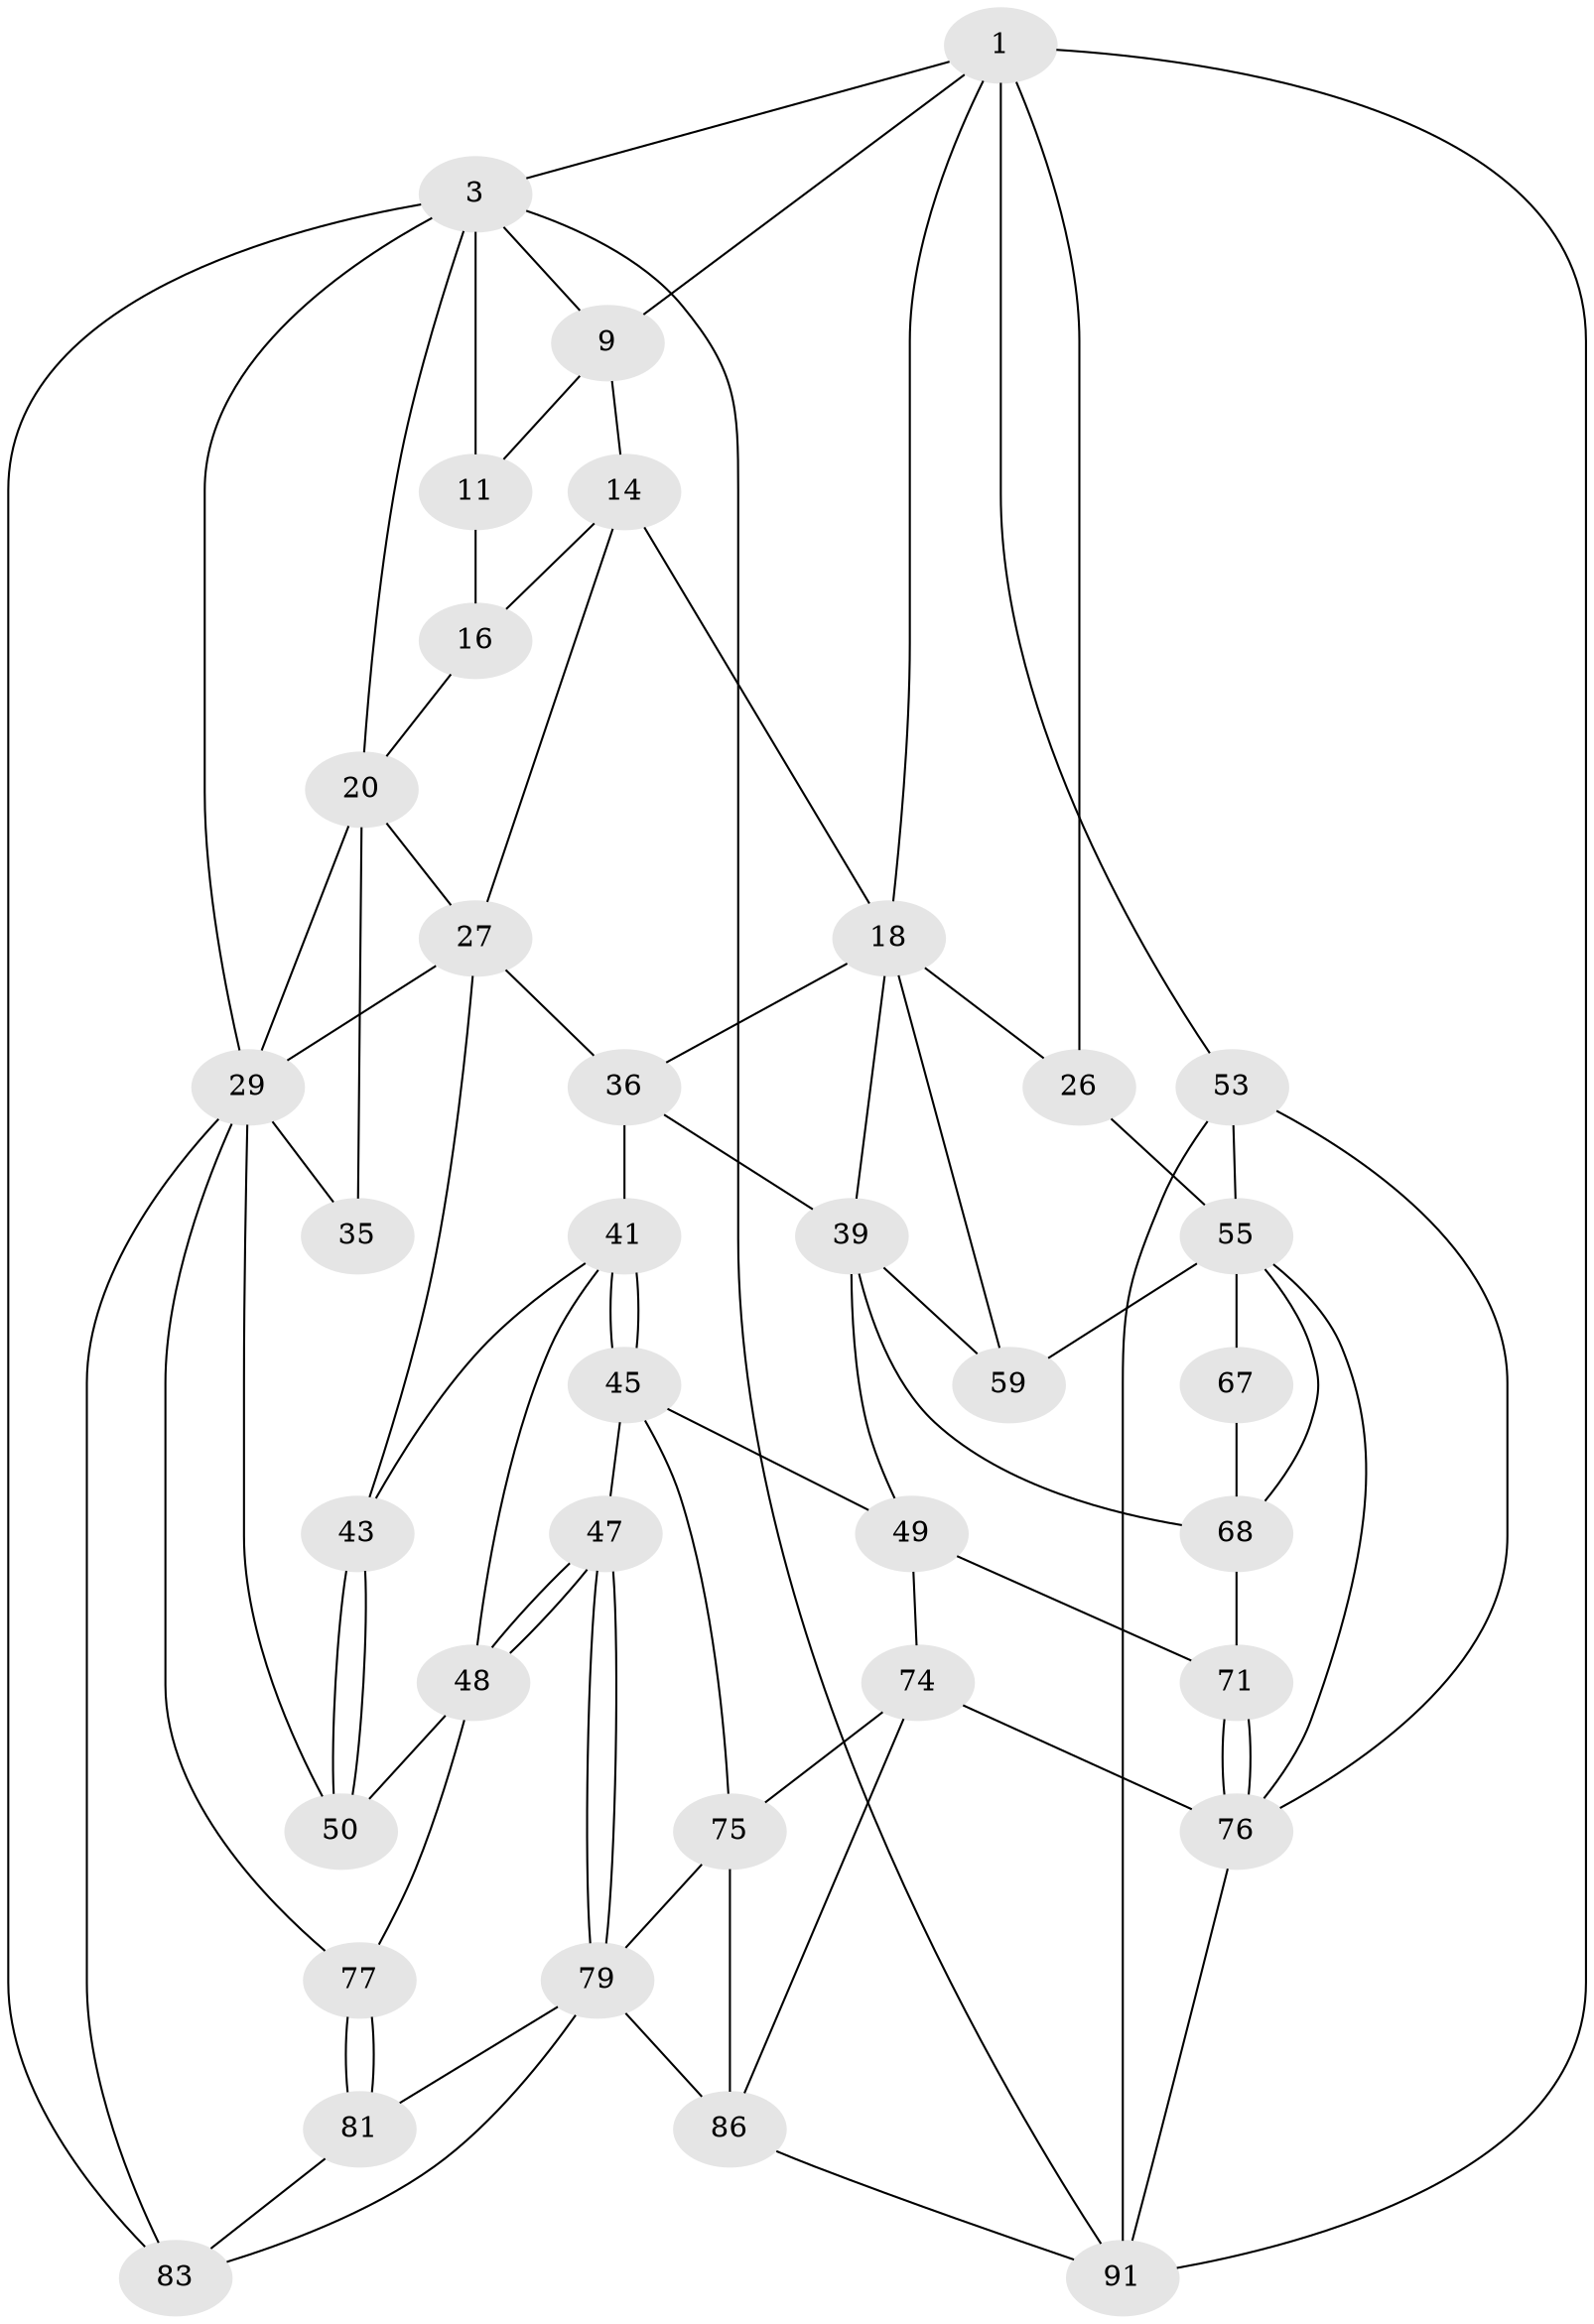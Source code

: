// original degree distribution, {3: 0.021739130434782608, 6: 0.20652173913043478, 4: 0.22826086956521738, 5: 0.5434782608695652}
// Generated by graph-tools (version 1.1) at 2025/21/03/04/25 18:21:27]
// undirected, 36 vertices, 80 edges
graph export_dot {
graph [start="1"]
  node [color=gray90,style=filled];
  1 [pos="+0.7688276728784665+0",super="+2+7"];
  3 [pos="+0+0",super="+4+73"];
  9 [pos="+0.6432844325874384+0.13558740650951479",super="+10"];
  11 [pos="+0.5778229132257753+0.13611206736130105",super="+12"];
  14 [pos="+0.5859035774992382+0.3406615368980393",super="+15"];
  16 [pos="+0.48037322901203977+0.23037522927706605"];
  18 [pos="+0.6692540933549138+0.34658958460660216",super="+19+33"];
  20 [pos="+0.23513065463418975+0.19701448196329135",super="+23+21"];
  26 [pos="+0.9574505663742504+0.40249541820884616",super="+32"];
  27 [pos="+0.31285487403357765+0.3322590635720749",super="+28+31"];
  29 [pos="+0.11709879888740389+0.43491492772490864",super="+30+44"];
  35 [pos="+0+0.572446430254454"];
  36 [pos="+0.6131517949678982+0.5021744415294244",super="+37"];
  39 [pos="+0.6863202672382085+0.5432220079054269",super="+60+40"];
  41 [pos="+0.4428634567391324+0.4472820179981816",super="+42"];
  43 [pos="+0.22552340272412358+0.49948232996782016"];
  45 [pos="+0.5298532434537568+0.5848164639864613",super="+46"];
  47 [pos="+0.2991468811248744+0.7065362149170766"];
  48 [pos="+0.2798152946220355+0.6849130242907497",super="+52"];
  49 [pos="+0.6193768030770354+0.5683661236172615",super="+62"];
  50 [pos="+0.24893076064392983+0.6589673348718759"];
  53 [pos="+1+0.8137139413977299",super="+54"];
  55 [pos="+1+0.7850766610774471",super="+70+56"];
  59 [pos="+0.8218782422438576+0.606682071754118"];
  67 [pos="+0.8762996752434404+0.7241884413510185"];
  68 [pos="+0.8446889943979318+0.7433295512074881",super="+69"];
  71 [pos="+0.745008785766494+0.8338797476087811"];
  74 [pos="+0.6085265916751993+0.8617532762233959",super="+85"];
  75 [pos="+0.5220093834397203+0.8034764725278709",super="+82"];
  76 [pos="+0.7633788728147853+0.9246886172232329",super="+84"];
  77 [pos="+0.07122228982509957+0.8137474570243509"];
  79 [pos="+0.2804289026728012+0.8509713634726908",super="+80"];
  81 [pos="+0.14557746720038603+0.8816502214758799"];
  83 [pos="+0.08237287943981543+0.934342952537235",super="+87"];
  86 [pos="+0.4766812128243051+0.9789507236784883",super="+90"];
  91 [pos="+0.7830421889726249+1",super="+92"];
  1 -- 3;
  1 -- 53;
  1 -- 91;
  1 -- 26 [weight=2];
  1 -- 18;
  1 -- 9;
  3 -- 20 [weight=2];
  3 -- 9;
  3 -- 11 [weight=2];
  3 -- 91;
  3 -- 83;
  3 -- 29;
  9 -- 11;
  9 -- 14;
  11 -- 16;
  14 -- 18;
  14 -- 16;
  14 -- 27;
  16 -- 20;
  18 -- 36;
  18 -- 59;
  18 -- 26;
  18 -- 39;
  20 -- 27;
  20 -- 35;
  20 -- 29;
  26 -- 55;
  27 -- 43;
  27 -- 29;
  27 -- 36;
  29 -- 35 [weight=2];
  29 -- 50;
  29 -- 83;
  29 -- 77;
  36 -- 39;
  36 -- 41;
  39 -- 59;
  39 -- 49 [weight=2];
  39 -- 68;
  41 -- 45;
  41 -- 45;
  41 -- 48;
  41 -- 43;
  43 -- 50;
  43 -- 50;
  45 -- 49 [weight=2];
  45 -- 75;
  45 -- 47;
  47 -- 48;
  47 -- 48;
  47 -- 79;
  47 -- 79;
  48 -- 50;
  48 -- 77;
  49 -- 71;
  49 -- 74;
  53 -- 91;
  53 -- 55;
  53 -- 76;
  55 -- 68;
  55 -- 76;
  55 -- 67 [weight=2];
  55 -- 59;
  67 -- 68;
  68 -- 71;
  71 -- 76;
  71 -- 76;
  74 -- 75;
  74 -- 76;
  74 -- 86;
  75 -- 86;
  75 -- 79;
  76 -- 91;
  77 -- 81;
  77 -- 81;
  79 -- 81;
  79 -- 83;
  79 -- 86;
  81 -- 83;
  86 -- 91;
}
